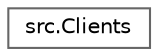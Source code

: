 digraph "Graphical Class Hierarchy"
{
 // LATEX_PDF_SIZE
  bgcolor="transparent";
  edge [fontname=Helvetica,fontsize=10,labelfontname=Helvetica,labelfontsize=10];
  node [fontname=Helvetica,fontsize=10,shape=box,height=0.2,width=0.4];
  rankdir="LR";
  Node0 [id="Node000000",label="src.Clients",height=0.2,width=0.4,color="grey40", fillcolor="white", style="filled",URL="$classsrc_1_1_clients.html",tooltip="Purpose: Created by: hugoc Created on: 11/12/2024 3:44:27 PM."];
}
